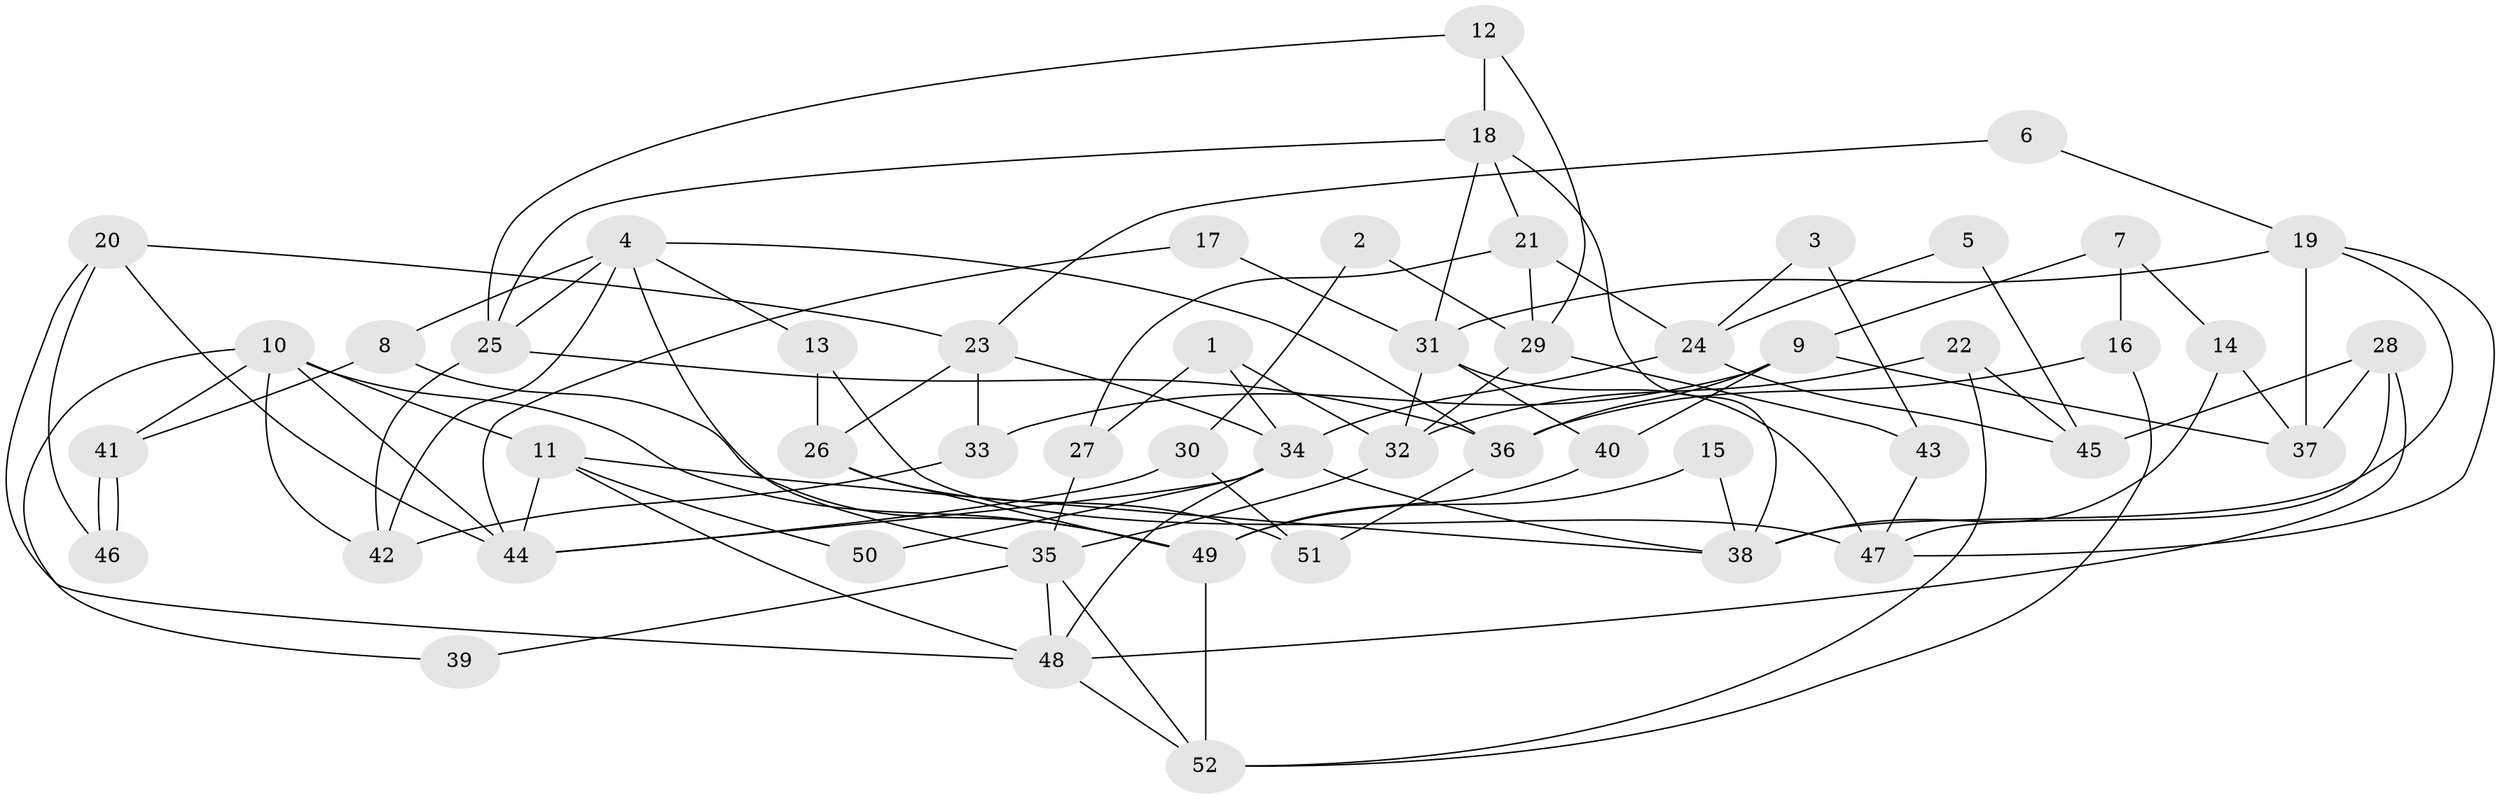 // coarse degree distribution, {6: 0.1111111111111111, 3: 0.3055555555555556, 2: 0.1388888888888889, 11: 0.027777777777777776, 5: 0.16666666666666666, 7: 0.1111111111111111, 4: 0.1388888888888889}
// Generated by graph-tools (version 1.1) at 2025/18/03/04/25 18:18:48]
// undirected, 52 vertices, 104 edges
graph export_dot {
graph [start="1"]
  node [color=gray90,style=filled];
  1;
  2;
  3;
  4;
  5;
  6;
  7;
  8;
  9;
  10;
  11;
  12;
  13;
  14;
  15;
  16;
  17;
  18;
  19;
  20;
  21;
  22;
  23;
  24;
  25;
  26;
  27;
  28;
  29;
  30;
  31;
  32;
  33;
  34;
  35;
  36;
  37;
  38;
  39;
  40;
  41;
  42;
  43;
  44;
  45;
  46;
  47;
  48;
  49;
  50;
  51;
  52;
  1 -- 32;
  1 -- 34;
  1 -- 27;
  2 -- 29;
  2 -- 30;
  3 -- 24;
  3 -- 43;
  4 -- 42;
  4 -- 13;
  4 -- 8;
  4 -- 25;
  4 -- 35;
  4 -- 36;
  5 -- 24;
  5 -- 45;
  6 -- 23;
  6 -- 19;
  7 -- 16;
  7 -- 9;
  7 -- 14;
  8 -- 41;
  8 -- 49;
  9 -- 36;
  9 -- 33;
  9 -- 37;
  9 -- 40;
  10 -- 49;
  10 -- 11;
  10 -- 39;
  10 -- 41;
  10 -- 42;
  10 -- 44;
  11 -- 38;
  11 -- 44;
  11 -- 48;
  11 -- 50;
  12 -- 25;
  12 -- 18;
  12 -- 29;
  13 -- 26;
  13 -- 47;
  14 -- 37;
  14 -- 38;
  15 -- 49;
  15 -- 38;
  16 -- 52;
  16 -- 36;
  17 -- 44;
  17 -- 31;
  18 -- 38;
  18 -- 31;
  18 -- 21;
  18 -- 25;
  19 -- 37;
  19 -- 31;
  19 -- 38;
  19 -- 47;
  20 -- 48;
  20 -- 44;
  20 -- 23;
  20 -- 46;
  21 -- 27;
  21 -- 24;
  21 -- 29;
  22 -- 52;
  22 -- 45;
  22 -- 32;
  23 -- 34;
  23 -- 26;
  23 -- 33;
  24 -- 34;
  24 -- 45;
  25 -- 36;
  25 -- 42;
  26 -- 49;
  26 -- 51;
  27 -- 35;
  28 -- 48;
  28 -- 47;
  28 -- 37;
  28 -- 45;
  29 -- 32;
  29 -- 43;
  30 -- 51;
  30 -- 44;
  31 -- 40;
  31 -- 32;
  31 -- 47;
  32 -- 35;
  33 -- 42;
  34 -- 48;
  34 -- 38;
  34 -- 44;
  34 -- 50;
  35 -- 39;
  35 -- 48;
  35 -- 52;
  36 -- 51;
  40 -- 49;
  41 -- 46;
  41 -- 46;
  43 -- 47;
  48 -- 52;
  49 -- 52;
}
